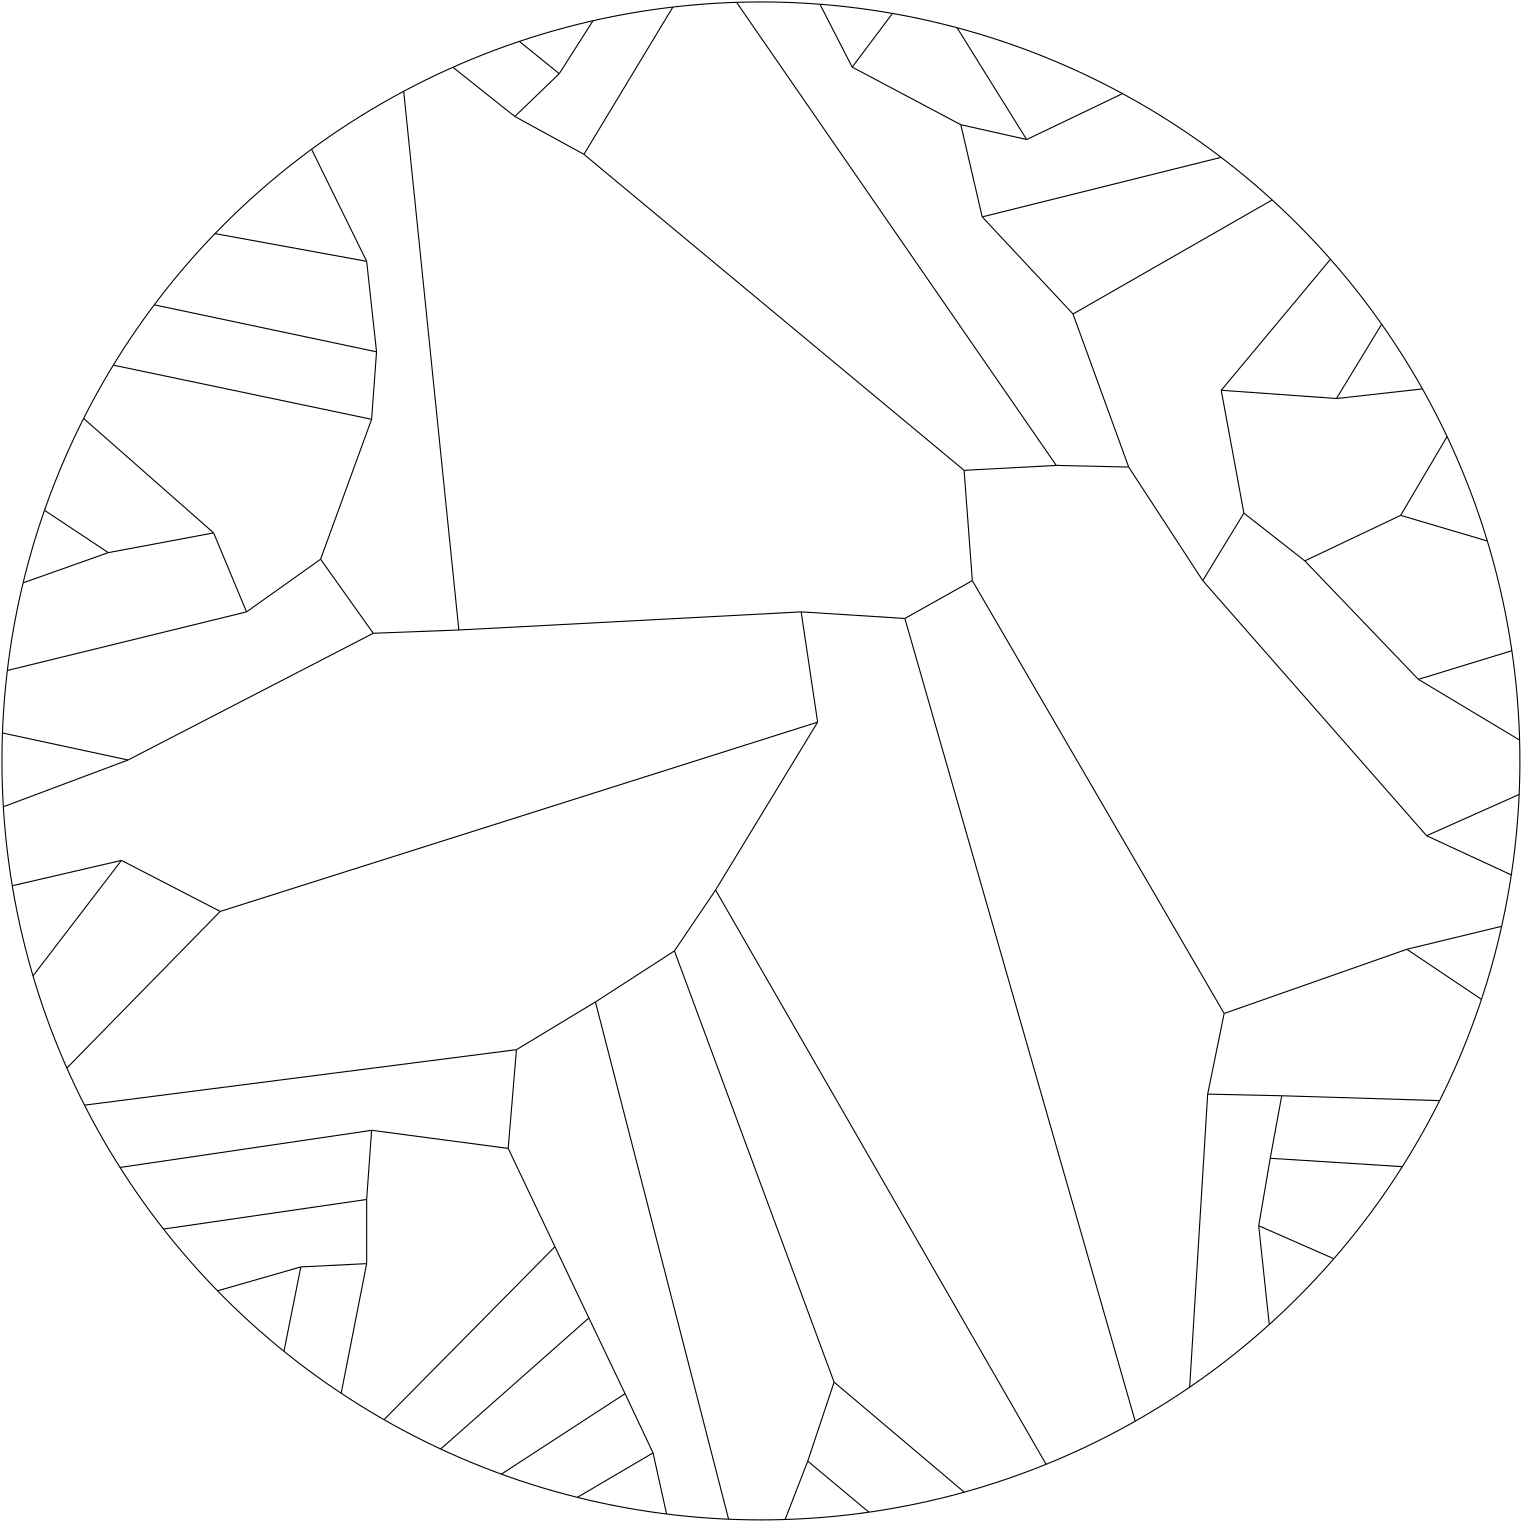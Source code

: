 <?xml version="1.0"?>
<!DOCTYPE ipe SYSTEM "ipe.dtd">
<ipe version="70212" creator="Ipe 7.2.13">
<info created="D:20210813140707" modified="D:20210813152148"/>
<ipestyle name="basic">
<symbol name="arrow/arc(spx)">
<path stroke="sym-stroke" fill="sym-stroke" pen="sym-pen">
0 0 m
-1 0.333 l
-1 -0.333 l
h
</path>
</symbol>
<symbol name="arrow/farc(spx)">
<path stroke="sym-stroke" fill="white" pen="sym-pen">
0 0 m
-1 0.333 l
-1 -0.333 l
h
</path>
</symbol>
<symbol name="arrow/ptarc(spx)">
<path stroke="sym-stroke" fill="sym-stroke" pen="sym-pen">
0 0 m
-1 0.333 l
-0.8 0 l
-1 -0.333 l
h
</path>
</symbol>
<symbol name="arrow/fptarc(spx)">
<path stroke="sym-stroke" fill="white" pen="sym-pen">
0 0 m
-1 0.333 l
-0.8 0 l
-1 -0.333 l
h
</path>
</symbol>
<symbol name="mark/circle(sx)" transformations="translations">
<path fill="sym-stroke">
0.6 0 0 0.6 0 0 e
0.4 0 0 0.4 0 0 e
</path>
</symbol>
<symbol name="mark/disk(sx)" transformations="translations">
<path fill="sym-stroke">
0.6 0 0 0.6 0 0 e
</path>
</symbol>
<symbol name="mark/fdisk(sfx)" transformations="translations">
<group>
<path fill="sym-fill">
0.5 0 0 0.5 0 0 e
</path>
<path fill="sym-stroke" fillrule="eofill">
0.6 0 0 0.6 0 0 e
0.4 0 0 0.4 0 0 e
</path>
</group>
</symbol>
<symbol name="mark/box(sx)" transformations="translations">
<path fill="sym-stroke" fillrule="eofill">
-0.6 -0.6 m
0.6 -0.6 l
0.6 0.6 l
-0.6 0.6 l
h
-0.4 -0.4 m
0.4 -0.4 l
0.4 0.4 l
-0.4 0.4 l
h
</path>
</symbol>
<symbol name="mark/square(sx)" transformations="translations">
<path fill="sym-stroke">
-0.6 -0.6 m
0.6 -0.6 l
0.6 0.6 l
-0.6 0.6 l
h
</path>
</symbol>
<symbol name="mark/fsquare(sfx)" transformations="translations">
<group>
<path fill="sym-fill">
-0.5 -0.5 m
0.5 -0.5 l
0.5 0.5 l
-0.5 0.5 l
h
</path>
<path fill="sym-stroke" fillrule="eofill">
-0.6 -0.6 m
0.6 -0.6 l
0.6 0.6 l
-0.6 0.6 l
h
-0.4 -0.4 m
0.4 -0.4 l
0.4 0.4 l
-0.4 0.4 l
h
</path>
</group>
</symbol>
<symbol name="mark/cross(sx)" transformations="translations">
<group>
<path fill="sym-stroke">
-0.43 -0.57 m
0.57 0.43 l
0.43 0.57 l
-0.57 -0.43 l
h
</path>
<path fill="sym-stroke">
-0.43 0.57 m
0.57 -0.43 l
0.43 -0.57 l
-0.57 0.43 l
h
</path>
</group>
</symbol>
<symbol name="arrow/fnormal(spx)">
<path stroke="sym-stroke" fill="white" pen="sym-pen">
0 0 m
-1 0.333 l
-1 -0.333 l
h
</path>
</symbol>
<symbol name="arrow/pointed(spx)">
<path stroke="sym-stroke" fill="sym-stroke" pen="sym-pen">
0 0 m
-1 0.333 l
-0.8 0 l
-1 -0.333 l
h
</path>
</symbol>
<symbol name="arrow/fpointed(spx)">
<path stroke="sym-stroke" fill="white" pen="sym-pen">
0 0 m
-1 0.333 l
-0.8 0 l
-1 -0.333 l
h
</path>
</symbol>
<symbol name="arrow/linear(spx)">
<path stroke="sym-stroke" pen="sym-pen">
-1 0.333 m
0 0 l
-1 -0.333 l
</path>
</symbol>
<symbol name="arrow/fdouble(spx)">
<path stroke="sym-stroke" fill="white" pen="sym-pen">
0 0 m
-1 0.333 l
-1 -0.333 l
h
-1 0 m
-2 0.333 l
-2 -0.333 l
h
</path>
</symbol>
<symbol name="arrow/double(spx)">
<path stroke="sym-stroke" fill="sym-stroke" pen="sym-pen">
0 0 m
-1 0.333 l
-1 -0.333 l
h
-1 0 m
-2 0.333 l
-2 -0.333 l
h
</path>
</symbol>
<pen name="heavier" value="0.8"/>
<pen name="fat" value="1.2"/>
<pen name="ultrafat" value="2"/>
<symbolsize name="large" value="5"/>
<symbolsize name="small" value="2"/>
<symbolsize name="tiny" value="1.1"/>
<arrowsize name="large" value="10"/>
<arrowsize name="small" value="5"/>
<arrowsize name="tiny" value="3"/>
<color name="red" value="1 0 0"/>
<color name="green" value="0 1 0"/>
<color name="blue" value="0 0 1"/>
<color name="yellow" value="1 1 0"/>
<color name="orange" value="1 0.647 0"/>
<color name="gold" value="1 0.843 0"/>
<color name="purple" value="0.627 0.125 0.941"/>
<color name="gray" value="0.745"/>
<color name="brown" value="0.647 0.165 0.165"/>
<color name="navy" value="0 0 0.502"/>
<color name="pink" value="1 0.753 0.796"/>
<color name="seagreen" value="0.18 0.545 0.341"/>
<color name="turquoise" value="0.251 0.878 0.816"/>
<color name="violet" value="0.933 0.51 0.933"/>
<color name="darkblue" value="0 0 0.545"/>
<color name="darkcyan" value="0 0.545 0.545"/>
<color name="darkgray" value="0.663"/>
<color name="darkgreen" value="0 0.392 0"/>
<color name="darkmagenta" value="0.545 0 0.545"/>
<color name="darkorange" value="1 0.549 0"/>
<color name="darkred" value="0.545 0 0"/>
<color name="lightblue" value="0.678 0.847 0.902"/>
<color name="lightcyan" value="0.878 1 1"/>
<color name="lightgray" value="0.827"/>
<color name="lightgreen" value="0.565 0.933 0.565"/>
<color name="lightyellow" value="1 1 0.878"/>
<dashstyle name="dashed" value="[4] 0"/>
<dashstyle name="dotted" value="[1 3] 0"/>
<dashstyle name="dash dotted" value="[4 2 1 2] 0"/>
<dashstyle name="dash dot dotted" value="[4 2 1 2 1 2] 0"/>
<textsize name="large" value="\large"/>
<textsize name="Large" value="\Large"/>
<textsize name="LARGE" value="\LARGE"/>
<textsize name="huge" value="\huge"/>
<textsize name="Huge" value="\Huge"/>
<textsize name="small" value="\small"/>
<textsize name="footnote" value="\footnotesize"/>
<textsize name="tiny" value="\tiny"/>
<textstyle name="center" begin="\begin{center}" end="\end{center}"/>
<textstyle name="itemize" begin="\begin{itemize}" end="\end{itemize}"/>
<textstyle name="item" begin="\begin{itemize}\item{}" end="\end{itemize}"/>
<gridsize name="4 pts" value="4"/>
<gridsize name="8 pts (~3 mm)" value="8"/>
<gridsize name="16 pts (~6 mm)" value="16"/>
<gridsize name="32 pts (~12 mm)" value="32"/>
<gridsize name="10 pts (~3.5 mm)" value="10"/>
<gridsize name="20 pts (~7 mm)" value="20"/>
<gridsize name="14 pts (~5 mm)" value="14"/>
<gridsize name="28 pts (~10 mm)" value="28"/>
<gridsize name="56 pts (~20 mm)" value="56"/>
<anglesize name="90 deg" value="90"/>
<anglesize name="60 deg" value="60"/>
<anglesize name="45 deg" value="45"/>
<anglesize name="30 deg" value="30"/>
<anglesize name="22.5 deg" value="22.5"/>
<opacity name="10%" value="0.1"/>
<opacity name="30%" value="0.3"/>
<opacity name="50%" value="0.5"/>
<opacity name="75%" value="0.75"/>
<tiling name="falling" angle="-60" step="4" width="1"/>
<tiling name="rising" angle="30" step="4" width="1"/>
</ipestyle>
<page>
<layer name="alpha"/>
<view layers="alpha" active="alpha"/>
<path layer="alpha" matrix="1 0 0 1 11.5661 -1.82622" stroke="black">
273.232 0 0 273.232 279.847 427.013 e
</path>
<path stroke="black">
47.8968 301.269 m
203.398 321.238 l
</path>
<path stroke="black">
60.6783 278.841 m
151.258 292.205 l
</path>
<path stroke="black">
76.3443 256.66 m
149.48 267.32 l
</path>
<path stroke="black">
95.7957 234.426 m
125.78 243.028 l
</path>
<path stroke="black">
125.78 243.028 m
119.703 212.651 l
</path>
<path stroke="black">
125.78 243.028 m
149.48 244.213 l
</path>
<path stroke="black">
149.48 244.213 m
140.305 197.542 l
</path>
<path stroke="black">
149.48 244.213 m
149.48 267.32 l
</path>
<path stroke="black">
149.48 267.32 m
151.258 292.205 l
</path>
<path stroke="black">
151.258 292.205 m
200.435 285.688 l
</path>
<path stroke="black">
200.435 285.688 m
203.398 321.238 l
</path>
<path stroke="black">
229.468 224.66 m
242.503 197.406 l
</path>
<path stroke="black">
242.503 197.406 m
197.976 168.428 l
</path>
<path stroke="black">
242.503 197.406 m
252.575 176.076 l
</path>
<path stroke="black">
252.575 176.076 m
225.32 160.069 l
</path>
<path stroke="black">
252.575 176.076 m
257.452 154.074 l
</path>
<path stroke="black">
203.398 321.238 m
231.838 338.42 l
</path>
<path stroke="black">
231.838 338.42 m
279.772 152.203 l
</path>
<path stroke="black">
231.838 338.42 m
260.277 356.788 l
</path>
<path stroke="black">
260.277 356.788 m
317.75 201.553 l
</path>
<path stroke="black">
317.75 201.553 m
308.27 173.113 l
</path>
<path stroke="black">
317.75 201.553 m
364.6 161.939 l
</path>
<path stroke="black">
308.27 173.113 m
300.116 152.093 l
</path>
<path stroke="black">
308.27 173.113 m
330.283 154.734 l
</path>
<path stroke="black">
260.277 356.788 m
275.09 378.71 l
</path>
<path stroke="black">
275.09 378.71 m
394.068 171.972 l
</path>
<path stroke="black">
275.09 378.71 m
311.825 439.145 l
</path>
<path stroke="black">
311.825 439.145 m
96.748 371.008 l
</path>
<path stroke="black">
96.748 371.008 m
41.5514 314.621 l
</path>
<path stroke="black">
96.748 371.008 m
61.1981 389.375 l
</path>
<path stroke="black">
61.1981 389.375 m
29.3687 347.802 l
</path>
<path stroke="black">
61.1981 389.375 m
21.9003 380.258 l
</path>
<path stroke="black">
311.825 439.145 m
305.9 478.842 l
</path>
<path stroke="black">
305.9 478.842 m
182.66 472.325 l
</path>
<path stroke="black">
182.66 472.325 m
151.85 471.14 l
</path>
<path stroke="black">
151.85 471.14 m
63.5681 425.517 l
</path>
<path stroke="black">
63.5681 425.517 m
18.6799 408.685 l
</path>
<path stroke="black">
63.5681 425.517 m
18.3662 435.244 l
</path>
<path stroke="black">
151.85 471.14 m
132.89 497.802 l
</path>
<path stroke="black">
132.89 497.802 m
106.228 478.842 l
</path>
<path stroke="black">
106.228 478.842 m
20.1282 457.748 l
</path>
<path stroke="black">
106.228 478.842 m
94.378 507.282 l
</path>
<path stroke="black">
94.378 507.282 m
56.4581 500.172 l
</path>
<path stroke="black">
56.4581 500.172 m
25.8107 489.305 l
</path>
<path stroke="black">
56.4581 500.172 m
33.5049 515.404 l
</path>
<path stroke="black">
94.378 507.282 m
47.5799 548.479 l
</path>
<path stroke="black">
132.89 497.802 m
151.258 548.165 l
</path>
<path stroke="black">
151.258 548.165 m
58.2691 567.664 l
</path>
<path stroke="black">
151.258 548.165 m
153.035 572.457 l
</path>
<path stroke="black">
153.035 572.457 m
73.0143 589.375 l
</path>
<path stroke="black">
153.035 572.457 m
149.48 605.044 l
</path>
<path stroke="black">
149.48 605.044 m
94.8894 615.013 l
</path>
<path stroke="black">
149.48 605.044 m
129.648 645.386 l
</path>
<path stroke="black">
182.66 472.325 m
162.809 666.261 l
</path>
<path stroke="black">
305.9 478.842 m
343.227 476.472 l
</path>
<path stroke="black">
343.227 476.472 m
426.15 187.486 l
</path>
<path stroke="black">
343.227 476.472 m
367.52 490.1 l
</path>
<path stroke="black">
367.52 490.1 m
458.172 334.273 l
</path>
<path stroke="black">
458.172 334.273 m
452.247 305.24 l
</path>
<path stroke="black">
452.247 305.24 m
445.762 199.727 l
</path>
<path stroke="black">
452.247 305.24 m
478.909 304.648 l
</path>
<path stroke="black">
478.909 304.648 m
535.748 302.891 l
</path>
<path stroke="black">
478.909 304.648 m
474.762 282.133 l
</path>
<path stroke="black">
474.762 282.133 m
522.328 279.126 l
</path>
<path stroke="black">
474.762 282.133 m
470.614 257.84 l
</path>
<path stroke="black">
470.614 257.84 m
474.413 222.291 l
</path>
<path stroke="black">
470.614 257.84 m
497.658 245.97 l
</path>
<path stroke="black">
458.172 334.273 m
523.939 357.38 l
</path>
<path stroke="black">
523.939 357.38 m
550.811 339.348 l
</path>
<path stroke="black">
523.939 357.38 m
558.082 365.661 l
</path>
<path stroke="black">
367.52 490.1 m
364.557 529.797 l
</path>
<path stroke="black">
364.557 529.797 m
227.69 643.557 l
</path>
<path stroke="black">
227.69 643.557 m
259.721 696.575 l
</path>
<path stroke="black">
227.69 643.557 m
202.805 657.184 l
</path>
<path stroke="black">
202.805 657.184 m
180.515 674.901 l
</path>
<path stroke="black">
202.805 657.184 m
218.803 672.589 l
</path>
<path stroke="black">
218.803 672.589 m
204.456 684.212 l
</path>
<path stroke="black">
218.803 672.589 m
230.954 691.646 l
</path>
<path stroke="black">
364.557 529.797 m
397.737 531.575 l
</path>
<path stroke="black">
397.737 531.575 m
282.653 698.278 l
</path>
<path stroke="black">
397.737 531.575 m
423.807 530.982 l
</path>
<path stroke="black">
371.075 621.042 m
363.372 654.222 l
</path>
<path stroke="black">
363.372 654.222 m
324.267 674.959 l
</path>
<path stroke="black">
324.267 674.959 m
312.658 697.592 l
</path>
<path stroke="black">
324.267 674.959 m
338.76 694.285 l
</path>
<path stroke="black">
363.372 654.222 m
387.072 648.889 l
</path>
<path stroke="black">
387.072 648.889 m
362.018 689.139 l
</path>
<path stroke="black">
371.075 621.042 m
457.067 642.476 l
</path>
<path stroke="black">
423.807 530.982 m
450.469 490.1 l
</path>
<path stroke="black">
450.469 490.1 m
531.049 398.262 l
</path>
<path stroke="black">
531.049 398.262 m
561.545 384.143 l
</path>
<path stroke="black">
531.049 398.262 m
564.379 413.121 l
</path>
<path stroke="black">
450.469 490.1 m
465.282 514.392 l
</path>
<path stroke="black">
465.282 514.392 m
487.204 497.21 l
</path>
<path stroke="black">
487.204 497.21 m
528.087 454.55 l
</path>
<path stroke="black">
528.087 454.55 m
564.542 432.685 l
</path>
<path stroke="black">
528.087 454.55 m
561.748 464.867 l
</path>
<path stroke="black">
176.123 177.47 m
229.468 224.66 l
</path>
<path stroke="black">
217.265 250.31 m
200.435 285.688 l
</path>
<path stroke="black">
217.265 250.31 m
155.717 188.032 l
</path>
<path stroke="black">
229.468 224.66 m
217.265 250.31 l
</path>
<path stroke="black">
521.71 513.585 m
538.435 541.96 l
</path>
<path stroke="black">
521.71 513.585 m
552.925 504.353 l
</path>
<path stroke="black">
465.282 514.392 m
457.127 558.615 l
</path>
<path stroke="black">
457.127 558.615 m
496.451 605.784 l
</path>
<path stroke="black">
457.127 558.615 m
498.602 555.653 l
</path>
<path stroke="black">
498.602 555.653 m
529.572 559.112 l
</path>
<path stroke="black">
498.602 555.653 m
514.882 582.404 l
</path>
<path stroke="black">
387.072 648.889 m
421.584 665.418 l
</path>
<path stroke="black">
423.807 530.982 m
403.76 586.085 l
</path>
<path stroke="black">
403.76 586.085 m
371.075 621.042 l
</path>
<path stroke="black">
403.76 586.085 m
475.453 627.14 l
</path>
<path stroke="black">
521.71 513.585 m
487.204 497.21 l
</path>
</page>
</ipe>
